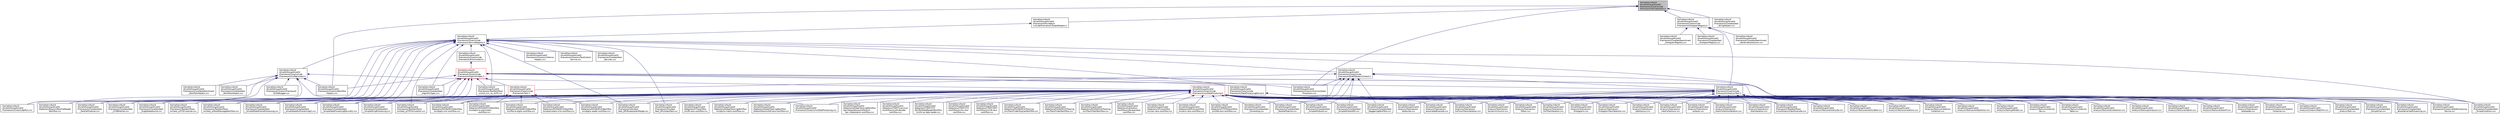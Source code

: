 digraph "/home/travis/build/AliceO2Group/AliceO2/Framework/Core/include/Framework/StringHelpers.h"
{
 // INTERACTIVE_SVG=YES
  bgcolor="transparent";
  edge [fontname="Helvetica",fontsize="10",labelfontname="Helvetica",labelfontsize="10"];
  node [fontname="Helvetica",fontsize="10",shape=record];
  Node2 [label="/home/travis/build\l/AliceO2Group/AliceO2\l/Framework/Core/include\l/Framework/StringHelpers.h",height=0.2,width=0.4,color="black", fillcolor="grey75", style="filled", fontcolor="black"];
  Node2 -> Node3 [dir="back",color="midnightblue",fontsize="10",style="solid",fontname="Helvetica"];
  Node3 [label="/home/travis/build\l/AliceO2Group/AliceO2\l/Framework/Core/include\l/Framework/HistogramRegistry.h",height=0.2,width=0.4,color="black",URL="$da/dd6/HistogramRegistry_8h.html"];
  Node3 -> Node4 [dir="back",color="midnightblue",fontsize="10",style="solid",fontname="Helvetica"];
  Node4 [label="/home/travis/build\l/AliceO2Group/AliceO2\l/Framework/Core/include\l/Framework/AnalysisTask.h",height=0.2,width=0.4,color="black",URL="$d6/d57/AnalysisTask_8h.html"];
  Node4 -> Node5 [dir="back",color="midnightblue",fontsize="10",style="solid",fontname="Helvetica"];
  Node5 [label="/home/travis/build\l/AliceO2Group/AliceO2\l/Analysis/Core/src/Correlation\lContainer.cxx",height=0.2,width=0.4,color="black",URL="$dc/def/CorrelationContainer_8cxx.html"];
  Node4 -> Node6 [dir="back",color="midnightblue",fontsize="10",style="solid",fontname="Helvetica"];
  Node6 [label="/home/travis/build\l/AliceO2Group/AliceO2\l/Analysis/Core/src/StepTHn.cxx",height=0.2,width=0.4,color="black",URL="$d9/dae/StepTHn_8cxx.html"];
  Node4 -> Node7 [dir="back",color="midnightblue",fontsize="10",style="solid",fontname="Helvetica"];
  Node7 [label="/home/travis/build\l/AliceO2Group/AliceO2\l/Analysis/Tasks/centralityQa.cxx",height=0.2,width=0.4,color="black",URL="$d5/d75/centralityQa_8cxx.html"];
  Node4 -> Node8 [dir="back",color="midnightblue",fontsize="10",style="solid",fontname="Helvetica"];
  Node8 [label="/home/travis/build\l/AliceO2Group/AliceO2\l/Analysis/Tasks/centralityTable.cxx",height=0.2,width=0.4,color="black",URL="$de/d41/centralityTable_8cxx.html"];
  Node4 -> Node9 [dir="back",color="midnightblue",fontsize="10",style="solid",fontname="Helvetica"];
  Node9 [label="/home/travis/build\l/AliceO2Group/AliceO2\l/Analysis/Tasks/correlations.cxx",height=0.2,width=0.4,color="black",URL="$d9/d61/correlations_8cxx.html"];
  Node4 -> Node10 [dir="back",color="midnightblue",fontsize="10",style="solid",fontname="Helvetica"];
  Node10 [label="/home/travis/build\l/AliceO2Group/AliceO2\l/Analysis/Tasks/correlations\lCollection.cxx",height=0.2,width=0.4,color="black",URL="$df/d59/correlationsCollection_8cxx.html"];
  Node4 -> Node11 [dir="back",color="midnightblue",fontsize="10",style="solid",fontname="Helvetica"];
  Node11 [label="/home/travis/build\l/AliceO2Group/AliceO2\l/Analysis/Tasks/eventSelection.cxx",height=0.2,width=0.4,color="black",URL="$d9/df1/eventSelection_8cxx.html"];
  Node4 -> Node12 [dir="back",color="midnightblue",fontsize="10",style="solid",fontname="Helvetica"];
  Node12 [label="/home/travis/build\l/AliceO2Group/AliceO2\l/Analysis/Tasks/jetfinder.cxx",height=0.2,width=0.4,color="black",URL="$d2/dc6/jetfinder_8cxx.html"];
  Node4 -> Node13 [dir="back",color="midnightblue",fontsize="10",style="solid",fontname="Helvetica"];
  Node13 [label="/home/travis/build\l/AliceO2Group/AliceO2\l/Analysis/Tasks/multiplicity\lQa.cxx",height=0.2,width=0.4,color="black",URL="$d3/d6a/multiplicityQa_8cxx.html"];
  Node4 -> Node14 [dir="back",color="midnightblue",fontsize="10",style="solid",fontname="Helvetica"];
  Node14 [label="/home/travis/build\l/AliceO2Group/AliceO2\l/Analysis/Tasks/multiplicity\lTable.cxx",height=0.2,width=0.4,color="black",URL="$d4/d23/multiplicityTable_8cxx.html"];
  Node4 -> Node15 [dir="back",color="midnightblue",fontsize="10",style="solid",fontname="Helvetica"];
  Node15 [label="/home/travis/build\l/AliceO2Group/AliceO2\l/Analysis/Tasks/trackselection.cxx",height=0.2,width=0.4,color="black",URL="$db/d90/trackselection_8cxx.html"];
  Node4 -> Node16 [dir="back",color="midnightblue",fontsize="10",style="solid",fontname="Helvetica"];
  Node16 [label="/home/travis/build\l/AliceO2Group/AliceO2\l/Analysis/Tasks/upcAnalysis.cxx",height=0.2,width=0.4,color="black",URL="$d2/d9d/upcAnalysis_8cxx.html"];
  Node4 -> Node17 [dir="back",color="midnightblue",fontsize="10",style="solid",fontname="Helvetica"];
  Node17 [label="/home/travis/build\l/AliceO2Group/AliceO2\l/Analysis/Tasks/validation.cxx",height=0.2,width=0.4,color="black",URL="$dd/d1b/validation_8cxx.html"];
  Node4 -> Node18 [dir="back",color="midnightblue",fontsize="10",style="solid",fontname="Helvetica"];
  Node18 [label="/home/travis/build\l/AliceO2Group/AliceO2\l/Analysis/Tasks/vertexerhf.cxx",height=0.2,width=0.4,color="black",URL="$de/d5e/vertexerhf_8cxx.html"];
  Node4 -> Node19 [dir="back",color="midnightblue",fontsize="10",style="solid",fontname="Helvetica"];
  Node19 [label="/home/travis/build\l/AliceO2Group/AliceO2\l/Analysis/Tutorials/src\l/aodreader.cxx",height=0.2,width=0.4,color="black",URL="$dd/d00/aodreader_8cxx.html"];
  Node4 -> Node20 [dir="back",color="midnightblue",fontsize="10",style="solid",fontname="Helvetica"];
  Node20 [label="/home/travis/build\l/AliceO2Group/AliceO2\l/Analysis/Tutorials/src\l/aodwriter.cxx",height=0.2,width=0.4,color="black",URL="$d0/dee/aodwriter_8cxx.html"];
  Node4 -> Node21 [dir="back",color="midnightblue",fontsize="10",style="solid",fontname="Helvetica"];
  Node21 [label="/home/travis/build\l/AliceO2Group/AliceO2\l/Analysis/Tutorials/src\l/associatedExample.cxx",height=0.2,width=0.4,color="black",URL="$d6/dcb/associatedExample_8cxx.html"];
  Node4 -> Node22 [dir="back",color="midnightblue",fontsize="10",style="solid",fontname="Helvetica"];
  Node22 [label="/home/travis/build\l/AliceO2Group/AliceO2\l/Analysis/Tutorials/src\l/collisionTracksIteration.cxx",height=0.2,width=0.4,color="black",URL="$d4/dd5/collisionTracksIteration_8cxx.html"];
  Node4 -> Node23 [dir="back",color="midnightblue",fontsize="10",style="solid",fontname="Helvetica"];
  Node23 [label="/home/travis/build\l/AliceO2Group/AliceO2\l/Analysis/Tutorials/src\l/dynamicColumns.cxx",height=0.2,width=0.4,color="black",URL="$d2/df5/dynamicColumns_8cxx.html"];
  Node4 -> Node24 [dir="back",color="midnightblue",fontsize="10",style="solid",fontname="Helvetica"];
  Node24 [label="/home/travis/build\l/AliceO2Group/AliceO2\l/Analysis/Tutorials/src\l/filters.cxx",height=0.2,width=0.4,color="black",URL="$d6/d77/filters_8cxx.html"];
  Node4 -> Node25 [dir="back",color="midnightblue",fontsize="10",style="solid",fontname="Helvetica"];
  Node25 [label="/home/travis/build\l/AliceO2Group/AliceO2\l/Analysis/Tutorials/src\l/fullTrackIteration.cxx",height=0.2,width=0.4,color="black",URL="$d2/d4e/fullTrackIteration_8cxx.html"];
  Node4 -> Node26 [dir="back",color="midnightblue",fontsize="10",style="solid",fontname="Helvetica"];
  Node26 [label="/home/travis/build\l/AliceO2Group/AliceO2\l/Analysis/Tutorials/src\l/histograms.cxx",height=0.2,width=0.4,color="black",URL="$df/d90/histograms_8cxx.html"];
  Node4 -> Node27 [dir="back",color="midnightblue",fontsize="10",style="solid",fontname="Helvetica"];
  Node27 [label="/home/travis/build\l/AliceO2Group/AliceO2\l/Analysis/Tutorials/src\l/histogramTrackSelection.cxx",height=0.2,width=0.4,color="black",URL="$dd/d06/histogramTrackSelection_8cxx.html"];
  Node4 -> Node28 [dir="back",color="midnightblue",fontsize="10",style="solid",fontname="Helvetica"];
  Node28 [label="/home/travis/build\l/AliceO2Group/AliceO2\l/Analysis/Tutorials/src\l/jetAnalysis.cxx",height=0.2,width=0.4,color="black",URL="$d7/d21/jetAnalysis_8cxx.html"];
  Node4 -> Node29 [dir="back",color="midnightblue",fontsize="10",style="solid",fontname="Helvetica"];
  Node29 [label="/home/travis/build\l/AliceO2Group/AliceO2\l/Analysis/Tutorials/src\l/newCollections.cxx",height=0.2,width=0.4,color="black",URL="$d7/d10/newCollections_8cxx.html"];
  Node4 -> Node30 [dir="back",color="midnightblue",fontsize="10",style="solid",fontname="Helvetica"];
  Node30 [label="/home/travis/build\l/AliceO2Group/AliceO2\l/Analysis/Tutorials/src\l/outputs.cxx",height=0.2,width=0.4,color="black",URL="$d3/d45/outputs_8cxx.html"];
  Node4 -> Node31 [dir="back",color="midnightblue",fontsize="10",style="solid",fontname="Helvetica"];
  Node31 [label="/home/travis/build\l/AliceO2Group/AliceO2\l/Analysis/Tutorials/src\l/trackCollectionIteration.cxx",height=0.2,width=0.4,color="black",URL="$d4/ded/trackCollectionIteration_8cxx.html"];
  Node4 -> Node32 [dir="back",color="midnightblue",fontsize="10",style="solid",fontname="Helvetica"];
  Node32 [label="/home/travis/build\l/AliceO2Group/AliceO2\l/Analysis/Tutorials/src\l/trackIteration.cxx",height=0.2,width=0.4,color="black",URL="$db/d7e/trackIteration_8cxx.html"];
  Node4 -> Node33 [dir="back",color="midnightblue",fontsize="10",style="solid",fontname="Helvetica"];
  Node33 [label="/home/travis/build\l/AliceO2Group/AliceO2\l/Framework/Core/test/test\l_AnalysisTask.cxx",height=0.2,width=0.4,color="black",URL="$d9/d09/test__AnalysisTask_8cxx.html"];
  Node4 -> Node34 [dir="back",color="midnightblue",fontsize="10",style="solid",fontname="Helvetica"];
  Node34 [label="/home/travis/build\l/AliceO2Group/AliceO2\l/Framework/Core/test/test\l_GroupSlicer.cxx",height=0.2,width=0.4,color="black",URL="$d2/d45/test__GroupSlicer_8cxx.html"];
  Node4 -> Node35 [dir="back",color="midnightblue",fontsize="10",style="solid",fontname="Helvetica"];
  Node35 [label="/home/travis/build\l/AliceO2Group/AliceO2\l/Framework/TestWorkflows\l/src/o2AnalysisTaskExample.cxx",height=0.2,width=0.4,color="black",URL="$d1/d61/o2AnalysisTaskExample_8cxx.html"];
  Node3 -> Node36 [dir="back",color="midnightblue",fontsize="10",style="solid",fontname="Helvetica"];
  Node36 [label="/home/travis/build\l/AliceO2Group/AliceO2\l/Framework/Core/test/benchmark\l_GandivaExpressions.cxx",height=0.2,width=0.4,color="black",URL="$dd/d99/benchmark__GandivaExpressions_8cxx.html"];
  Node3 -> Node37 [dir="back",color="midnightblue",fontsize="10",style="solid",fontname="Helvetica"];
  Node37 [label="/home/travis/build\l/AliceO2Group/AliceO2\l/Framework/Core/test/benchmark\l_HistogramRegistry.cxx",height=0.2,width=0.4,color="black",URL="$d4/d42/benchmark__HistogramRegistry_8cxx.html"];
  Node3 -> Node38 [dir="back",color="midnightblue",fontsize="10",style="solid",fontname="Helvetica"];
  Node38 [label="/home/travis/build\l/AliceO2Group/AliceO2\l/Framework/Core/test/test\l_HistogramRegistry.cxx",height=0.2,width=0.4,color="black",URL="$d3/de2/test__HistogramRegistry_8cxx.html"];
  Node2 -> Node39 [dir="back",color="midnightblue",fontsize="10",style="solid",fontname="Helvetica"];
  Node39 [label="/home/travis/build\l/AliceO2Group/AliceO2\l/Framework/Core/src/CommonData\lProcessors.cxx",height=0.2,width=0.4,color="black",URL="$df/d93/CommonDataProcessors_8cxx.html"];
  Node2 -> Node40 [dir="back",color="midnightblue",fontsize="10",style="solid",fontname="Helvetica"];
  Node40 [label="/home/travis/build\l/AliceO2Group/AliceO2\l/Framework/Core/src/Workflow\lHelpers.cxx",height=0.2,width=0.4,color="black",URL="$dc/da7/WorkflowHelpers_8cxx.html"];
  Node2 -> Node41 [dir="back",color="midnightblue",fontsize="10",style="solid",fontname="Helvetica"];
  Node41 [label="/home/travis/build\l/AliceO2Group/AliceO2\l/Framework/Core/test/test\l_StringHelpers.cxx",height=0.2,width=0.4,color="black",URL="$d2/d51/test__StringHelpers_8cxx.html"];
  Node2 -> Node42 [dir="back",color="midnightblue",fontsize="10",style="solid",fontname="Helvetica"];
  Node42 [label="/home/travis/build\l/AliceO2Group/AliceO2\l/Framework/Foundation\l/include/Framework/TypeIdHelpers.h",height=0.2,width=0.4,color="black",URL="$d2/d9a/TypeIdHelpers_8h.html"];
  Node42 -> Node43 [dir="back",color="midnightblue",fontsize="10",style="solid",fontname="Helvetica"];
  Node43 [label="/home/travis/build\l/AliceO2Group/AliceO2\l/Framework/Core/include\l/Framework/ServiceRegistry.h",height=0.2,width=0.4,color="black",URL="$d8/d17/ServiceRegistry_8h.html"];
  Node43 -> Node44 [dir="back",color="midnightblue",fontsize="10",style="solid",fontname="Helvetica"];
  Node44 [label="/home/travis/build\l/AliceO2Group/AliceO2\l/Framework/Core/include\l/Framework/ConfigContext.h",height=0.2,width=0.4,color="black",URL="$d7/d2e/ConfigContext_8h.html"];
  Node44 -> Node45 [dir="back",color="midnightblue",fontsize="10",style="solid",fontname="Helvetica"];
  Node45 [label="/home/travis/build\l/AliceO2Group/AliceO2\l/Detectors/Raw/src/RawFileReader\lWorkflow.cxx",height=0.2,width=0.4,color="black",URL="$d3/d87/RawFileReaderWorkflow_8cxx.html"];
  Node44 -> Node46 [dir="back",color="midnightblue",fontsize="10",style="solid",fontname="Helvetica"];
  Node46 [label="/home/travis/build\l/AliceO2Group/AliceO2\l/Framework/Core/include\l/Framework/runDataProcessing.h",height=0.2,width=0.4,color="red",URL="$db/dd0/runDataProcessing_8h.html"];
  Node46 -> Node7 [dir="back",color="midnightblue",fontsize="10",style="solid",fontname="Helvetica"];
  Node46 -> Node8 [dir="back",color="midnightblue",fontsize="10",style="solid",fontname="Helvetica"];
  Node46 -> Node9 [dir="back",color="midnightblue",fontsize="10",style="solid",fontname="Helvetica"];
  Node46 -> Node10 [dir="back",color="midnightblue",fontsize="10",style="solid",fontname="Helvetica"];
  Node46 -> Node11 [dir="back",color="midnightblue",fontsize="10",style="solid",fontname="Helvetica"];
  Node46 -> Node12 [dir="back",color="midnightblue",fontsize="10",style="solid",fontname="Helvetica"];
  Node46 -> Node13 [dir="back",color="midnightblue",fontsize="10",style="solid",fontname="Helvetica"];
  Node46 -> Node14 [dir="back",color="midnightblue",fontsize="10",style="solid",fontname="Helvetica"];
  Node46 -> Node15 [dir="back",color="midnightblue",fontsize="10",style="solid",fontname="Helvetica"];
  Node46 -> Node16 [dir="back",color="midnightblue",fontsize="10",style="solid",fontname="Helvetica"];
  Node46 -> Node17 [dir="back",color="midnightblue",fontsize="10",style="solid",fontname="Helvetica"];
  Node46 -> Node18 [dir="back",color="midnightblue",fontsize="10",style="solid",fontname="Helvetica"];
  Node46 -> Node19 [dir="back",color="midnightblue",fontsize="10",style="solid",fontname="Helvetica"];
  Node46 -> Node20 [dir="back",color="midnightblue",fontsize="10",style="solid",fontname="Helvetica"];
  Node46 -> Node21 [dir="back",color="midnightblue",fontsize="10",style="solid",fontname="Helvetica"];
  Node46 -> Node22 [dir="back",color="midnightblue",fontsize="10",style="solid",fontname="Helvetica"];
  Node46 -> Node23 [dir="back",color="midnightblue",fontsize="10",style="solid",fontname="Helvetica"];
  Node46 -> Node24 [dir="back",color="midnightblue",fontsize="10",style="solid",fontname="Helvetica"];
  Node46 -> Node25 [dir="back",color="midnightblue",fontsize="10",style="solid",fontname="Helvetica"];
  Node46 -> Node26 [dir="back",color="midnightblue",fontsize="10",style="solid",fontname="Helvetica"];
  Node46 -> Node27 [dir="back",color="midnightblue",fontsize="10",style="solid",fontname="Helvetica"];
  Node46 -> Node28 [dir="back",color="midnightblue",fontsize="10",style="solid",fontname="Helvetica"];
  Node46 -> Node29 [dir="back",color="midnightblue",fontsize="10",style="solid",fontname="Helvetica"];
  Node46 -> Node30 [dir="back",color="midnightblue",fontsize="10",style="solid",fontname="Helvetica"];
  Node46 -> Node31 [dir="back",color="midnightblue",fontsize="10",style="solid",fontname="Helvetica"];
  Node46 -> Node32 [dir="back",color="midnightblue",fontsize="10",style="solid",fontname="Helvetica"];
  Node46 -> Node47 [dir="back",color="midnightblue",fontsize="10",style="solid",fontname="Helvetica"];
  Node47 [label="/home/travis/build\l/AliceO2Group/AliceO2\l/Detectors/Calibration\l/workflow/ccdb-populator\l-workflow.cxx",height=0.2,width=0.4,color="black",URL="$d2/d5c/ccdb-populator-workflow_8cxx.html"];
  Node46 -> Node48 [dir="back",color="midnightblue",fontsize="10",style="solid",fontname="Helvetica"];
  Node48 [label="/home/travis/build\l/AliceO2Group/AliceO2\l/Detectors/CPV/workflow\l/src/cpv-reco-workflow.cxx",height=0.2,width=0.4,color="black",URL="$d7/d07/cpv-reco-workflow_8cxx.html",tooltip="Basic DPL workflow for CPV reconstruction starting from digits. "];
  Node46 -> Node49 [dir="back",color="midnightblue",fontsize="10",style="solid",fontname="Helvetica"];
  Node49 [label="/home/travis/build\l/AliceO2Group/AliceO2\l/Detectors/EMCAL/workflow\l/src/emc-reco-workflow.cxx",height=0.2,width=0.4,color="black",URL="$d2/d6d/emc-reco-workflow_8cxx.html",tooltip="Basic DPL workflow for EMCAL reconstruction starting from digits (adapted from tpc-reco-workflow.cxx) "];
  Node46 -> Node50 [dir="back",color="midnightblue",fontsize="10",style="solid",fontname="Helvetica"];
  Node50 [label="/home/travis/build\l/AliceO2Group/AliceO2\l/Detectors/FIT/FDD/workflow\l/src/fdd-reco-workflow.cxx",height=0.2,width=0.4,color="black",URL="$da/d1e/fdd-reco-workflow_8cxx.html"];
  Node46 -> Node51 [dir="back",color="midnightblue",fontsize="10",style="solid",fontname="Helvetica"];
  Node51 [label="/home/travis/build\l/AliceO2Group/AliceO2\l/Detectors/FIT/workflow\l/src/fit-reco-workflow.cxx",height=0.2,width=0.4,color="black",URL="$de/d22/fit-reco-workflow_8cxx.html"];
  Node46 -> Node52 [dir="back",color="midnightblue",fontsize="10",style="solid",fontname="Helvetica"];
  Node52 [label="/home/travis/build\l/AliceO2Group/AliceO2\l/Detectors/GlobalTrackingWorkflow\l/src/tpcits-match-workflow.cxx",height=0.2,width=0.4,color="black",URL="$db/d94/tpcits-match-workflow_8cxx.html"];
  Node46 -> Node53 [dir="back",color="midnightblue",fontsize="10",style="solid",fontname="Helvetica"];
  Node53 [label="/home/travis/build\l/AliceO2Group/AliceO2\l/Detectors/GlobalTrackingWorkflow\l/tofworkflow/src/tof-reco-workflow.cxx",height=0.2,width=0.4,color="black",URL="$da/dfd/tof-reco-workflow_8cxx.html",tooltip="Basic DPL workflow for TOF reconstruction starting from digits. "];
  Node46 -> Node54 [dir="back",color="midnightblue",fontsize="10",style="solid",fontname="Helvetica"];
  Node54 [label="/home/travis/build\l/AliceO2Group/AliceO2\l/Detectors/GlobalTrackingWorkflow\l/tpcinterpolationworkflow/src\l/tpc-interpolation-workflow.cxx",height=0.2,width=0.4,color="black",URL="$d5/d57/tpc-interpolation-workflow_8cxx.html"];
  Node46 -> Node55 [dir="back",color="midnightblue",fontsize="10",style="solid",fontname="Helvetica"];
  Node55 [label="/home/travis/build\l/AliceO2Group/AliceO2\l/Detectors/ITSMFT/common\l/workflow/src/stf-decoder\l-workflow.cxx",height=0.2,width=0.4,color="black",URL="$dd/d1f/stf-decoder-workflow_8cxx.html"];
  Node46 -> Node56 [dir="back",color="midnightblue",fontsize="10",style="solid",fontname="Helvetica"];
  Node56 [label="/home/travis/build\l/AliceO2Group/AliceO2\l/Detectors/ITSMFT/ITS\l/QC/TestDataReaderWorkflow\l/src/its-qc-data-reader.cxx",height=0.2,width=0.4,color="black",URL="$d1/dd5/its-qc-data-reader_8cxx.html"];
  Node46 -> Node57 [dir="back",color="midnightblue",fontsize="10",style="solid",fontname="Helvetica"];
  Node57 [label="/home/travis/build\l/AliceO2Group/AliceO2\l/Detectors/ITSMFT/ITS\l/workflow/src/its-reco\l-workflow.cxx",height=0.2,width=0.4,color="black",URL="$dc/d64/its-reco-workflow_8cxx.html"];
  Node46 -> Node58 [dir="back",color="midnightblue",fontsize="10",style="solid",fontname="Helvetica"];
  Node58 [label="/home/travis/build\l/AliceO2Group/AliceO2\l/Detectors/ITSMFT/MFT\l/workflow/src/mft-reco\l-workflow.cxx",height=0.2,width=0.4,color="black",URL="$dc/d6a/mft-reco-workflow_8cxx.html"];
  Node46 -> Node59 [dir="back",color="midnightblue",fontsize="10",style="solid",fontname="Helvetica"];
  Node59 [label="/home/travis/build\l/AliceO2Group/AliceO2\l/Detectors/MUON/MCH/Tracking\l/src/TrackFinderOriginalWorkflow.cxx",height=0.2,width=0.4,color="black",URL="$d4/d99/TrackFinderOriginalWorkflow_8cxx.html"];
  Node46 -> Node60 [dir="back",color="midnightblue",fontsize="10",style="solid",fontname="Helvetica"];
  Node60 [label="/home/travis/build\l/AliceO2Group/AliceO2\l/Detectors/MUON/MCH/Tracking\l/src/TrackFinderWorkflow.cxx",height=0.2,width=0.4,color="black",URL="$da/d8b/TrackFinderWorkflow_8cxx.html"];
  Node46 -> Node61 [dir="back",color="midnightblue",fontsize="10",style="solid",fontname="Helvetica"];
  Node61 [label="/home/travis/build\l/AliceO2Group/AliceO2\l/Detectors/MUON/MCH/Tracking\l/src/TrackFitterWorkflow.cxx",height=0.2,width=0.4,color="black",URL="$d0/dba/TrackFitterWorkflow_8cxx.html"];
  Node46 -> Node62 [dir="back",color="midnightblue",fontsize="10",style="solid",fontname="Helvetica"];
  Node62 [label="/home/travis/build\l/AliceO2Group/AliceO2\l/Detectors/MUON/MCH/Workflow\l/src/digits-reader-workflow.cxx",height=0.2,width=0.4,color="black",URL="$da/d81/digits-reader-workflow_8cxx.html",tooltip="Implementation of a DPL device to read digits from a binary file. "];
  Node46 -> Node63 [dir="back",color="midnightblue",fontsize="10",style="solid",fontname="Helvetica"];
  Node63 [label="/home/travis/build\l/AliceO2Group/AliceO2\l/Detectors/MUON/MCH/Workflow\l/src/digits-sink-workflow.cxx",height=0.2,width=0.4,color="black",URL="$dd/da0/digits-sink-workflow_8cxx.html",tooltip="This is an executable that dumps to a file on disk the digits received via DPL. "];
  Node46 -> Node64 [dir="back",color="midnightblue",fontsize="10",style="solid",fontname="Helvetica"];
  Node64 [label="/home/travis/build\l/AliceO2Group/AliceO2\l/Detectors/MUON/MCH/Workflow\l/src/digits-to-preclusters\l-workflow.cxx",height=0.2,width=0.4,color="black",URL="$d8/dee/digits-to-preclusters-workflow_8cxx.html",tooltip="This is an executable that runs the preclusterization via DPL. "];
  Node46 -> Node65 [dir="back",color="midnightblue",fontsize="10",style="solid",fontname="Helvetica"];
  Node65 [label="/home/travis/build\l/AliceO2Group/AliceO2\l/Detectors/MUON/MCH/Workflow\l/src/file-to-digits-workflow.cxx",height=0.2,width=0.4,color="black",URL="$db/d1c/file-to-digits-workflow_8cxx.html"];
  Node46 -> Node66 [dir="back",color="midnightblue",fontsize="10",style="solid",fontname="Helvetica"];
  Node66 [label="/home/travis/build\l/AliceO2Group/AliceO2\l/Detectors/MUON/MCH/Workflow\l/src/preclusters-sink-workflow.cxx",height=0.2,width=0.4,color="black",URL="$df/d49/preclusters-sink-workflow_8cxx.html",tooltip="This is an executable that dumps to a file on disk the preclusters received via DPL. "];
  Node46 -> Node81 [dir="back",color="midnightblue",fontsize="10",style="solid",fontname="Helvetica"];
  Node81 [label="/home/travis/build\l/AliceO2Group/AliceO2\l/Framework/Core/src/dplRun.cxx",height=0.2,width=0.4,color="black",URL="$de/d3a/dplRun_8cxx.html"];
  Node46 -> Node82 [dir="back",color="midnightblue",fontsize="10",style="solid",fontname="Helvetica"];
  Node82 [label="/home/travis/build\l/AliceO2Group/AliceO2\l/Framework/Core/test/test\l_BoostSerializedProcessing.cxx",height=0.2,width=0.4,color="black",URL="$dc/d58/test__BoostSerializedProcessing_8cxx.html"];
  Node46 -> Node84 [dir="back",color="midnightblue",fontsize="10",style="solid",fontname="Helvetica"];
  Node84 [label="/home/travis/build\l/AliceO2Group/AliceO2\l/Framework/Core/test/test\l_CCDBFetcher.cxx",height=0.2,width=0.4,color="black",URL="$df/d08/test__CCDBFetcher_8cxx.html"];
  Node46 -> Node91 [dir="back",color="midnightblue",fontsize="10",style="solid",fontname="Helvetica"];
  Node91 [label="/home/travis/build\l/AliceO2Group/AliceO2\l/Framework/Core/test/test\l_Forwarding.cxx",height=0.2,width=0.4,color="black",URL="$de/dae/test__Forwarding_8cxx.html"];
  Node46 -> Node94 [dir="back",color="midnightblue",fontsize="10",style="solid",fontname="Helvetica"];
  Node94 [label="/home/travis/build\l/AliceO2Group/AliceO2\l/Framework/Core/test/test\l_ParallelPipeline.cxx",height=0.2,width=0.4,color="black",URL="$d8/d7e/test__ParallelPipeline_8cxx.html"];
  Node46 -> Node95 [dir="back",color="midnightblue",fontsize="10",style="solid",fontname="Helvetica"];
  Node95 [label="/home/travis/build\l/AliceO2Group/AliceO2\l/Framework/Core/test/test\l_ParallelProducer.cxx",height=0.2,width=0.4,color="black",URL="$d0/d0b/test__ParallelProducer_8cxx.html"];
  Node46 -> Node97 [dir="back",color="midnightblue",fontsize="10",style="solid",fontname="Helvetica"];
  Node97 [label="/home/travis/build\l/AliceO2Group/AliceO2\l/Framework/Core/test/test\l_SimpleCondition.cxx",height=0.2,width=0.4,color="black",URL="$df/d11/test__SimpleCondition_8cxx.html"];
  Node46 -> Node98 [dir="back",color="midnightblue",fontsize="10",style="solid",fontname="Helvetica"];
  Node98 [label="/home/travis/build\l/AliceO2Group/AliceO2\l/Framework/Core/test/test\l_SimpleDataProcessingDevice01.cxx",height=0.2,width=0.4,color="black",URL="$d5/d24/test__SimpleDataProcessingDevice01_8cxx.html"];
  Node46 -> Node99 [dir="back",color="midnightblue",fontsize="10",style="solid",fontname="Helvetica"];
  Node99 [label="/home/travis/build\l/AliceO2Group/AliceO2\l/Framework/Core/test/test\l_SimpleRDataFrameProcessing.cxx",height=0.2,width=0.4,color="black",URL="$da/d97/test__SimpleRDataFrameProcessing_8cxx.html"];
  Node46 -> Node100 [dir="back",color="midnightblue",fontsize="10",style="solid",fontname="Helvetica"];
  Node100 [label="/home/travis/build\l/AliceO2Group/AliceO2\l/Framework/Core/test/test\l_SimpleStatefulProcessing01.cxx",height=0.2,width=0.4,color="black",URL="$da/d12/test__SimpleStatefulProcessing01_8cxx.html"];
  Node46 -> Node101 [dir="back",color="midnightblue",fontsize="10",style="solid",fontname="Helvetica"];
  Node101 [label="/home/travis/build\l/AliceO2Group/AliceO2\l/Framework/Core/test/test\l_SimpleStringProcessing.cxx",height=0.2,width=0.4,color="black",URL="$d4/d92/test__SimpleStringProcessing_8cxx.html"];
  Node46 -> Node104 [dir="back",color="midnightblue",fontsize="10",style="solid",fontname="Helvetica"];
  Node104 [label="/home/travis/build\l/AliceO2Group/AliceO2\l/Framework/Core/test/test\l_SimpleWildcard.cxx",height=0.2,width=0.4,color="black",URL="$df/d6e/test__SimpleWildcard_8cxx.html"];
  Node46 -> Node105 [dir="back",color="midnightblue",fontsize="10",style="solid",fontname="Helvetica"];
  Node105 [label="/home/travis/build\l/AliceO2Group/AliceO2\l/Framework/Core/test/test\l_SimpleWildcard02.cxx",height=0.2,width=0.4,color="black",URL="$dc/db8/test__SimpleWildcard02_8cxx.html"];
  Node46 -> Node106 [dir="back",color="midnightblue",fontsize="10",style="solid",fontname="Helvetica"];
  Node106 [label="/home/travis/build\l/AliceO2Group/AliceO2\l/Framework/Core/test/test\l_SingleDataSource.cxx",height=0.2,width=0.4,color="black",URL="$d3/d4e/test__SingleDataSource_8cxx.html"];
  Node46 -> Node107 [dir="back",color="midnightblue",fontsize="10",style="solid",fontname="Helvetica"];
  Node107 [label="/home/travis/build\l/AliceO2Group/AliceO2\l/Framework/Core/test/test\l_StaggeringWorkflow.cxx",height=0.2,width=0.4,color="black",URL="$dd/d16/test__StaggeringWorkflow_8cxx.html"];
  Node46 -> Node35 [dir="back",color="midnightblue",fontsize="10",style="solid",fontname="Helvetica"];
  Node46 -> Node126 [dir="back",color="midnightblue",fontsize="10",style="solid",fontname="Helvetica"];
  Node126 [label="/home/travis/build\l/AliceO2Group/AliceO2\l/Framework/TestWorkflows\l/src/test_o2ITSCluserizer.cxx",height=0.2,width=0.4,color="black",URL="$db/dbe/test__o2ITSCluserizer_8cxx.html"];
  Node46 -> Node127 [dir="back",color="midnightblue",fontsize="10",style="solid",fontname="Helvetica"];
  Node127 [label="/home/travis/build\l/AliceO2Group/AliceO2\l/Framework/TestWorkflows\l/src/test_o2RootMessageWorkflow.cxx",height=0.2,width=0.4,color="black",URL="$d6/d4c/test__o2RootMessageWorkflow_8cxx.html"];
  Node46 -> Node128 [dir="back",color="midnightblue",fontsize="10",style="solid",fontname="Helvetica"];
  Node128 [label="/home/travis/build\l/AliceO2Group/AliceO2\l/Framework/TestWorkflows\l/src/test_o2TPCSimulation.cxx",height=0.2,width=0.4,color="black",URL="$d1/d09/test__o2TPCSimulation_8cxx.html"];
  Node46 -> Node135 [dir="back",color="midnightblue",fontsize="10",style="solid",fontname="Helvetica"];
  Node135 [label="/home/travis/build\l/AliceO2Group/AliceO2\l/Framework/Utils/test\l/test_DPLBroadcasterMerger.cxx",height=0.2,width=0.4,color="black",URL="$df/d67/test__DPLBroadcasterMerger_8cxx.html"];
  Node46 -> Node136 [dir="back",color="midnightblue",fontsize="10",style="solid",fontname="Helvetica"];
  Node136 [label="/home/travis/build\l/AliceO2Group/AliceO2\l/Framework/Utils/test\l/test_DPLOutputTest.cxx",height=0.2,width=0.4,color="black",URL="$dd/d24/test__DPLOutputTest_8cxx.html"];
  Node44 -> Node81 [dir="back",color="midnightblue",fontsize="10",style="solid",fontname="Helvetica"];
  Node44 -> Node142 [dir="back",color="midnightblue",fontsize="10",style="solid",fontname="Helvetica"];
  Node142 [label="/home/travis/build\l/AliceO2Group/AliceO2\l/Framework/Core/src/Framework\lGUIDebugger.cxx",height=0.2,width=0.4,color="black",URL="$d3/d29/FrameworkGUIDebugger_8cxx.html"];
  Node44 -> Node143 [dir="back",color="midnightblue",fontsize="10",style="solid",fontname="Helvetica"];
  Node143 [label="/home/travis/build\l/AliceO2Group/AliceO2\l/Framework/Core/src/runDataProcessing.cxx",height=0.2,width=0.4,color="black",URL="$d7/d54/runDataProcessing_8cxx.html"];
  Node44 -> Node40 [dir="back",color="midnightblue",fontsize="10",style="solid",fontname="Helvetica"];
  Node44 -> Node144 [dir="back",color="midnightblue",fontsize="10",style="solid",fontname="Helvetica"];
  Node144 [label="/home/travis/build\l/AliceO2Group/AliceO2\l/Framework/Core/test/benchmark\l_WorkflowHelpers.cxx",height=0.2,width=0.4,color="black",URL="$df/d36/benchmark__WorkflowHelpers_8cxx.html"];
  Node44 -> Node95 [dir="back",color="midnightblue",fontsize="10",style="solid",fontname="Helvetica"];
  Node44 -> Node145 [dir="back",color="midnightblue",fontsize="10",style="solid",fontname="Helvetica"];
  Node145 [label="/home/travis/build\l/AliceO2Group/AliceO2\l/Framework/Core/test/test\l_WorkflowHelpers.cxx",height=0.2,width=0.4,color="black",URL="$de/dc3/test__WorkflowHelpers_8cxx.html"];
  Node43 -> Node146 [dir="back",color="midnightblue",fontsize="10",style="solid",fontname="Helvetica"];
  Node146 [label="/home/travis/build\l/AliceO2Group/AliceO2\l/Framework/Core/include\l/Framework/DataProcessingDevice.h",height=0.2,width=0.4,color="black",URL="$d3/d4b/DataProcessingDevice_8h.html"];
  Node146 -> Node147 [dir="back",color="midnightblue",fontsize="10",style="solid",fontname="Helvetica"];
  Node147 [label="/home/travis/build\l/AliceO2Group/AliceO2\l/Framework/Core/src/DataProcessing\lDevice.cxx",height=0.2,width=0.4,color="black",URL="$db/dac/DataProcessingDevice_8cxx.html"];
  Node146 -> Node143 [dir="back",color="midnightblue",fontsize="10",style="solid",fontname="Helvetica"];
  Node43 -> Node148 [dir="back",color="midnightblue",fontsize="10",style="solid",fontname="Helvetica"];
  Node148 [label="/home/travis/build\l/AliceO2Group/AliceO2\l/Framework/Core/include\l/Framework/EndOfStreamContext.h",height=0.2,width=0.4,color="black",URL="$d0/d77/EndOfStreamContext_8h.html"];
  Node148 -> Node4 [dir="back",color="midnightblue",fontsize="10",style="solid",fontname="Helvetica"];
  Node148 -> Node149 [dir="back",color="midnightblue",fontsize="10",style="solid",fontname="Helvetica"];
  Node149 [label="/home/travis/build\l/AliceO2Group/AliceO2\l/Framework/Core/include\l/Framework/Task.h",height=0.2,width=0.4,color="red",URL="$df/d4f/Task_8h.html"];
  Node149 -> Node62 [dir="back",color="midnightblue",fontsize="10",style="solid",fontname="Helvetica"];
  Node149 -> Node63 [dir="back",color="midnightblue",fontsize="10",style="solid",fontname="Helvetica"];
  Node149 -> Node64 [dir="back",color="midnightblue",fontsize="10",style="solid",fontname="Helvetica"];
  Node149 -> Node65 [dir="back",color="midnightblue",fontsize="10",style="solid",fontname="Helvetica"];
  Node149 -> Node66 [dir="back",color="midnightblue",fontsize="10",style="solid",fontname="Helvetica"];
  Node149 -> Node45 [dir="back",color="midnightblue",fontsize="10",style="solid",fontname="Helvetica"];
  Node148 -> Node39 [dir="back",color="midnightblue",fontsize="10",style="solid",fontname="Helvetica"];
  Node148 -> Node147 [dir="back",color="midnightblue",fontsize="10",style="solid",fontname="Helvetica"];
  Node148 -> Node91 [dir="back",color="midnightblue",fontsize="10",style="solid",fontname="Helvetica"];
  Node148 -> Node94 [dir="back",color="midnightblue",fontsize="10",style="solid",fontname="Helvetica"];
  Node148 -> Node104 [dir="back",color="midnightblue",fontsize="10",style="solid",fontname="Helvetica"];
  Node148 -> Node105 [dir="back",color="midnightblue",fontsize="10",style="solid",fontname="Helvetica"];
  Node148 -> Node107 [dir="back",color="midnightblue",fontsize="10",style="solid",fontname="Helvetica"];
  Node43 -> Node319 [dir="back",color="midnightblue",fontsize="10",style="solid",fontname="Helvetica"];
  Node319 [label="/home/travis/build\l/AliceO2Group/AliceO2\l/Framework/Core/include\l/Framework/ErrorContext.h",height=0.2,width=0.4,color="black",URL="$d7/dad/ErrorContext_8h.html"];
  Node319 -> Node320 [dir="back",color="midnightblue",fontsize="10",style="solid",fontname="Helvetica"];
  Node320 [label="/home/travis/build\l/AliceO2Group/AliceO2\l/Framework/Core/include\l/Framework/AlgorithmSpec.h",height=0.2,width=0.4,color="red",URL="$d0/d14/AlgorithmSpec_8h.html"];
  Node320 -> Node4 [dir="back",color="midnightblue",fontsize="10",style="solid",fontname="Helvetica"];
  Node320 -> Node146 [dir="back",color="midnightblue",fontsize="10",style="solid",fontname="Helvetica"];
  Node320 -> Node149 [dir="back",color="midnightblue",fontsize="10",style="solid",fontname="Helvetica"];
  Node320 -> Node39 [dir="back",color="midnightblue",fontsize="10",style="solid",fontname="Helvetica"];
  Node320 -> Node40 [dir="back",color="midnightblue",fontsize="10",style="solid",fontname="Helvetica"];
  Node320 -> Node487 [dir="back",color="midnightblue",fontsize="10",style="solid",fontname="Helvetica"];
  Node487 [label="/home/travis/build\l/AliceO2Group/AliceO2\l/Framework/Core/test/test\l_AlgorithmSpec.cxx",height=0.2,width=0.4,color="black",URL="$df/d66/test__AlgorithmSpec_8cxx.html"];
  Node320 -> Node82 [dir="back",color="midnightblue",fontsize="10",style="solid",fontname="Helvetica"];
  Node320 -> Node97 [dir="back",color="midnightblue",fontsize="10",style="solid",fontname="Helvetica"];
  Node320 -> Node98 [dir="back",color="midnightblue",fontsize="10",style="solid",fontname="Helvetica"];
  Node320 -> Node99 [dir="back",color="midnightblue",fontsize="10",style="solid",fontname="Helvetica"];
  Node320 -> Node100 [dir="back",color="midnightblue",fontsize="10",style="solid",fontname="Helvetica"];
  Node320 -> Node101 [dir="back",color="midnightblue",fontsize="10",style="solid",fontname="Helvetica"];
  Node320 -> Node438 [dir="back",color="midnightblue",fontsize="10",style="solid",fontname="Helvetica"];
  Node438 [label="/home/travis/build\l/AliceO2Group/AliceO2\l/Framework/TestWorkflows\l/src/o2_sim_its_ALP3.cxx",height=0.2,width=0.4,color="black",URL="$dd/d2b/o2__sim__its__ALP3_8cxx.html"];
  Node43 -> Node488 [dir="back",color="midnightblue",fontsize="10",style="solid",fontname="Helvetica"];
  Node488 [label="/home/travis/build\l/AliceO2Group/AliceO2\l/Framework/Core/src/Lifetime\lHelpers.cxx",height=0.2,width=0.4,color="black",URL="$d4/d7a/LifetimeHelpers_8cxx.html"];
  Node43 -> Node414 [dir="back",color="midnightblue",fontsize="10",style="solid",fontname="Helvetica"];
  Node414 [label="/home/travis/build\l/AliceO2Group/AliceO2\l/Framework/Core/src/TextControl\lService.cxx",height=0.2,width=0.4,color="black",URL="$d3/dac/TextControlService_8cxx.html"];
  Node43 -> Node487 [dir="back",color="midnightblue",fontsize="10",style="solid",fontname="Helvetica"];
  Node43 -> Node82 [dir="back",color="midnightblue",fontsize="10",style="solid",fontname="Helvetica"];
  Node43 -> Node84 [dir="back",color="midnightblue",fontsize="10",style="solid",fontname="Helvetica"];
  Node43 -> Node489 [dir="back",color="midnightblue",fontsize="10",style="solid",fontname="Helvetica"];
  Node489 [label="/home/travis/build\l/AliceO2Group/AliceO2\l/Framework/Core/test/test\l_Services.cxx",height=0.2,width=0.4,color="black",URL="$dd/d19/test__Services_8cxx.html"];
  Node43 -> Node97 [dir="back",color="midnightblue",fontsize="10",style="solid",fontname="Helvetica"];
  Node43 -> Node98 [dir="back",color="midnightblue",fontsize="10",style="solid",fontname="Helvetica"];
  Node43 -> Node99 [dir="back",color="midnightblue",fontsize="10",style="solid",fontname="Helvetica"];
  Node43 -> Node100 [dir="back",color="midnightblue",fontsize="10",style="solid",fontname="Helvetica"];
  Node43 -> Node101 [dir="back",color="midnightblue",fontsize="10",style="solid",fontname="Helvetica"];
  Node43 -> Node106 [dir="back",color="midnightblue",fontsize="10",style="solid",fontname="Helvetica"];
  Node43 -> Node438 [dir="back",color="midnightblue",fontsize="10",style="solid",fontname="Helvetica"];
  Node43 -> Node126 [dir="back",color="midnightblue",fontsize="10",style="solid",fontname="Helvetica"];
  Node43 -> Node127 [dir="back",color="midnightblue",fontsize="10",style="solid",fontname="Helvetica"];
  Node43 -> Node128 [dir="back",color="midnightblue",fontsize="10",style="solid",fontname="Helvetica"];
  Node43 -> Node135 [dir="back",color="midnightblue",fontsize="10",style="solid",fontname="Helvetica"];
  Node43 -> Node136 [dir="back",color="midnightblue",fontsize="10",style="solid",fontname="Helvetica"];
}
